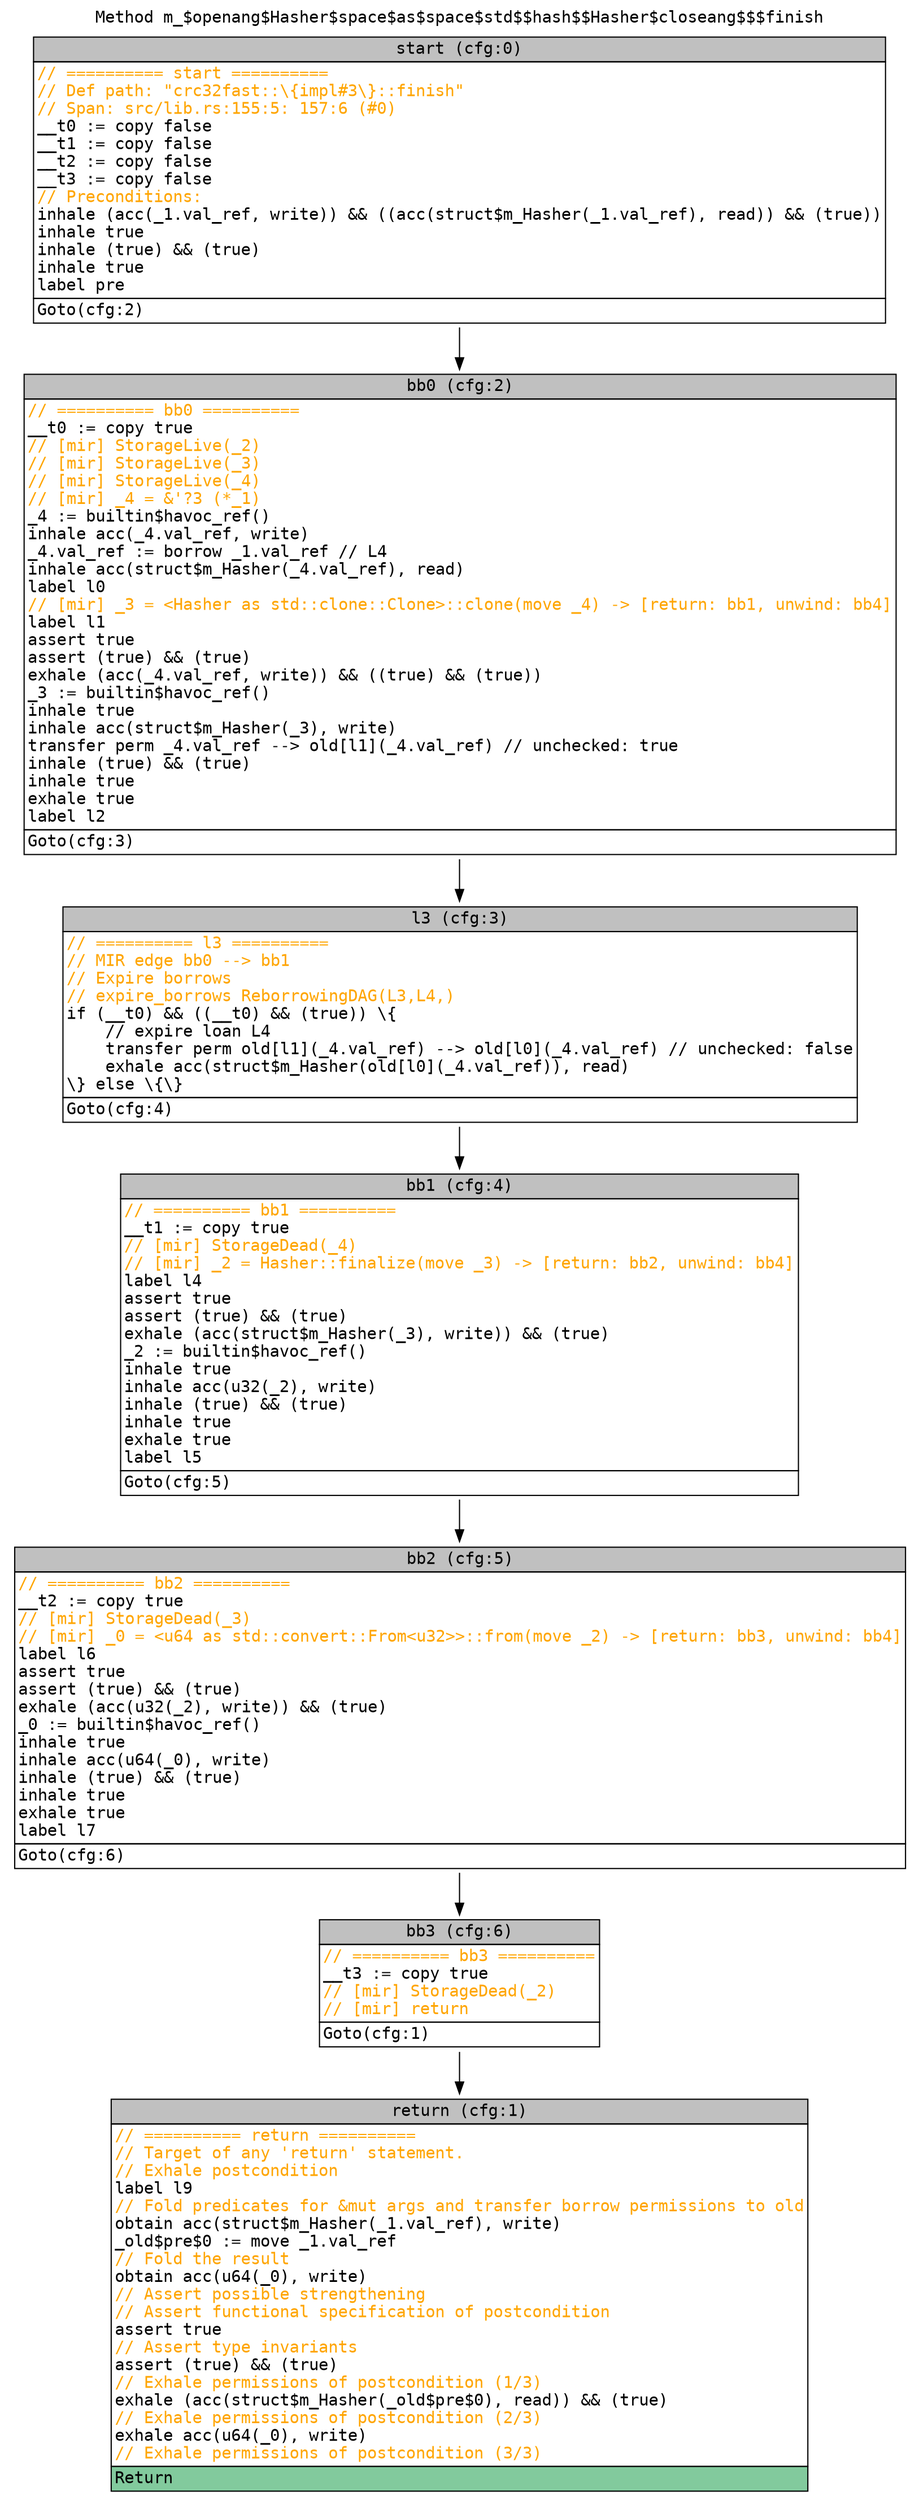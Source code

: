 digraph CFG {
graph [fontname=monospace];
node [fontname=monospace];
edge [fontname=monospace];
labelloc="t";
label="Method m_$openang$Hasher$space$as$space$std$$hash$$Hasher$closeang$$$finish";
"block_start" [shape=none,label=<<table border="0" cellborder="1" cellspacing="0"><tr><td bgcolor="gray" align="center">start (cfg:0)</td></tr><tr><td align="left" balign="left"><font color="orange">// ========== start ==========</font><br/><font color="orange">// Def path: "crc32fast::\{impl#3\}::finish"</font><br/><font color="orange">// Span: src/lib.rs:155:5: 157:6 (#0)</font><br/>__t0 := copy false<br/>__t1 := copy false<br/>__t2 := copy false<br/>__t3 := copy false<br/><font color="orange">// Preconditions:</font><br/>inhale (acc(_1.val_ref, write)) &amp;&amp; ((acc(struct$m_Hasher(_1.val_ref), read)) &amp;&amp; (true))<br/>inhale true<br/>inhale (true) &amp;&amp; (true)<br/>inhale true<br/>label pre</td></tr><tr><td align="left">Goto(cfg:2)<br/></td></tr></table>>];
"block_return" [shape=none,label=<<table border="0" cellborder="1" cellspacing="0"><tr><td bgcolor="gray" align="center">return (cfg:1)</td></tr><tr><td align="left" balign="left"><font color="orange">// ========== return ==========</font><br/><font color="orange">// Target of any 'return' statement.</font><br/><font color="orange">// Exhale postcondition</font><br/>label l9<br/><font color="orange">// Fold predicates for &amp;mut args and transfer borrow permissions to old</font><br/>obtain acc(struct$m_Hasher(_1.val_ref), write)<br/>_old$pre$0 := move _1.val_ref<br/><font color="orange">// Fold the result</font><br/>obtain acc(u64(_0), write)<br/><font color="orange">// Assert possible strengthening</font><br/><font color="orange">// Assert functional specification of postcondition</font><br/>assert true<br/><font color="orange">// Assert type invariants</font><br/>assert (true) &amp;&amp; (true)<br/><font color="orange">// Exhale permissions of postcondition (1/3)</font><br/>exhale (acc(struct$m_Hasher(_old$pre$0), read)) &amp;&amp; (true)<br/><font color="orange">// Exhale permissions of postcondition (2/3)</font><br/>exhale acc(u64(_0), write)<br/><font color="orange">// Exhale permissions of postcondition (3/3)</font></td></tr><tr><td align="left" bgcolor="#82CA9D">Return<br/></td></tr></table>>];
"block_bb0" [shape=none,label=<<table border="0" cellborder="1" cellspacing="0"><tr><td bgcolor="gray" align="center">bb0 (cfg:2)</td></tr><tr><td align="left" balign="left"><font color="orange">// ========== bb0 ==========</font><br/>__t0 := copy true<br/><font color="orange">// [mir] StorageLive(_2)</font><br/><font color="orange">// [mir] StorageLive(_3)</font><br/><font color="orange">// [mir] StorageLive(_4)</font><br/><font color="orange">// [mir] _4 = &amp;'?3 (*_1)</font><br/>_4 := builtin$havoc_ref()<br/>inhale acc(_4.val_ref, write)<br/>_4.val_ref := borrow _1.val_ref // L4<br/>inhale acc(struct$m_Hasher(_4.val_ref), read)<br/>label l0<br/><font color="orange">// [mir] _3 = &lt;Hasher as std::clone::Clone&gt;::clone(move _4) -&gt; [return: bb1, unwind: bb4]</font><br/>label l1<br/>assert true<br/>assert (true) &amp;&amp; (true)<br/>exhale (acc(_4.val_ref, write)) &amp;&amp; ((true) &amp;&amp; (true))<br/>_3 := builtin$havoc_ref()<br/>inhale true<br/>inhale acc(struct$m_Hasher(_3), write)<br/>transfer perm _4.val_ref --&gt; old[l1](_4.val_ref) // unchecked: true<br/>inhale (true) &amp;&amp; (true)<br/>inhale true<br/>exhale true<br/>label l2</td></tr><tr><td align="left">Goto(cfg:3)<br/></td></tr></table>>];
"block_l3" [shape=none,label=<<table border="0" cellborder="1" cellspacing="0"><tr><td bgcolor="gray" align="center">l3 (cfg:3)</td></tr><tr><td align="left" balign="left"><font color="orange">// ========== l3 ==========</font><br/><font color="orange">// MIR edge bb0 --&gt; bb1</font><br/><font color="orange">// Expire borrows</font><br/><font color="orange">// expire_borrows ReborrowingDAG(L3,L4,)</font><br/>if (__t0) &amp;&amp; ((__t0) &amp;&amp; (true)) \{<br/>    // expire loan L4<br/>    transfer perm old[l1](_4.val_ref) --&gt; old[l0](_4.val_ref) // unchecked: false<br/>    exhale acc(struct$m_Hasher(old[l0](_4.val_ref)), read)<br/>\} else \{\}</td></tr><tr><td align="left">Goto(cfg:4)<br/></td></tr></table>>];
"block_bb1" [shape=none,label=<<table border="0" cellborder="1" cellspacing="0"><tr><td bgcolor="gray" align="center">bb1 (cfg:4)</td></tr><tr><td align="left" balign="left"><font color="orange">// ========== bb1 ==========</font><br/>__t1 := copy true<br/><font color="orange">// [mir] StorageDead(_4)</font><br/><font color="orange">// [mir] _2 = Hasher::finalize(move _3) -&gt; [return: bb2, unwind: bb4]</font><br/>label l4<br/>assert true<br/>assert (true) &amp;&amp; (true)<br/>exhale (acc(struct$m_Hasher(_3), write)) &amp;&amp; (true)<br/>_2 := builtin$havoc_ref()<br/>inhale true<br/>inhale acc(u32(_2), write)<br/>inhale (true) &amp;&amp; (true)<br/>inhale true<br/>exhale true<br/>label l5</td></tr><tr><td align="left">Goto(cfg:5)<br/></td></tr></table>>];
"block_bb2" [shape=none,label=<<table border="0" cellborder="1" cellspacing="0"><tr><td bgcolor="gray" align="center">bb2 (cfg:5)</td></tr><tr><td align="left" balign="left"><font color="orange">// ========== bb2 ==========</font><br/>__t2 := copy true<br/><font color="orange">// [mir] StorageDead(_3)</font><br/><font color="orange">// [mir] _0 = &lt;u64 as std::convert::From&lt;u32&gt;&gt;::from(move _2) -&gt; [return: bb3, unwind: bb4]</font><br/>label l6<br/>assert true<br/>assert (true) &amp;&amp; (true)<br/>exhale (acc(u32(_2), write)) &amp;&amp; (true)<br/>_0 := builtin$havoc_ref()<br/>inhale true<br/>inhale acc(u64(_0), write)<br/>inhale (true) &amp;&amp; (true)<br/>inhale true<br/>exhale true<br/>label l7</td></tr><tr><td align="left">Goto(cfg:6)<br/></td></tr></table>>];
"block_bb3" [shape=none,label=<<table border="0" cellborder="1" cellspacing="0"><tr><td bgcolor="gray" align="center">bb3 (cfg:6)</td></tr><tr><td align="left" balign="left"><font color="orange">// ========== bb3 ==========</font><br/>__t3 := copy true<br/><font color="orange">// [mir] StorageDead(_2)</font><br/><font color="orange">// [mir] return</font></td></tr><tr><td align="left">Goto(cfg:1)<br/></td></tr></table>>];
"block_start" -> "block_bb0";
"block_bb0" -> "block_l3";
"block_l3" -> "block_bb1";
"block_bb1" -> "block_bb2";
"block_bb2" -> "block_bb3";
"block_bb3" -> "block_return";
}
